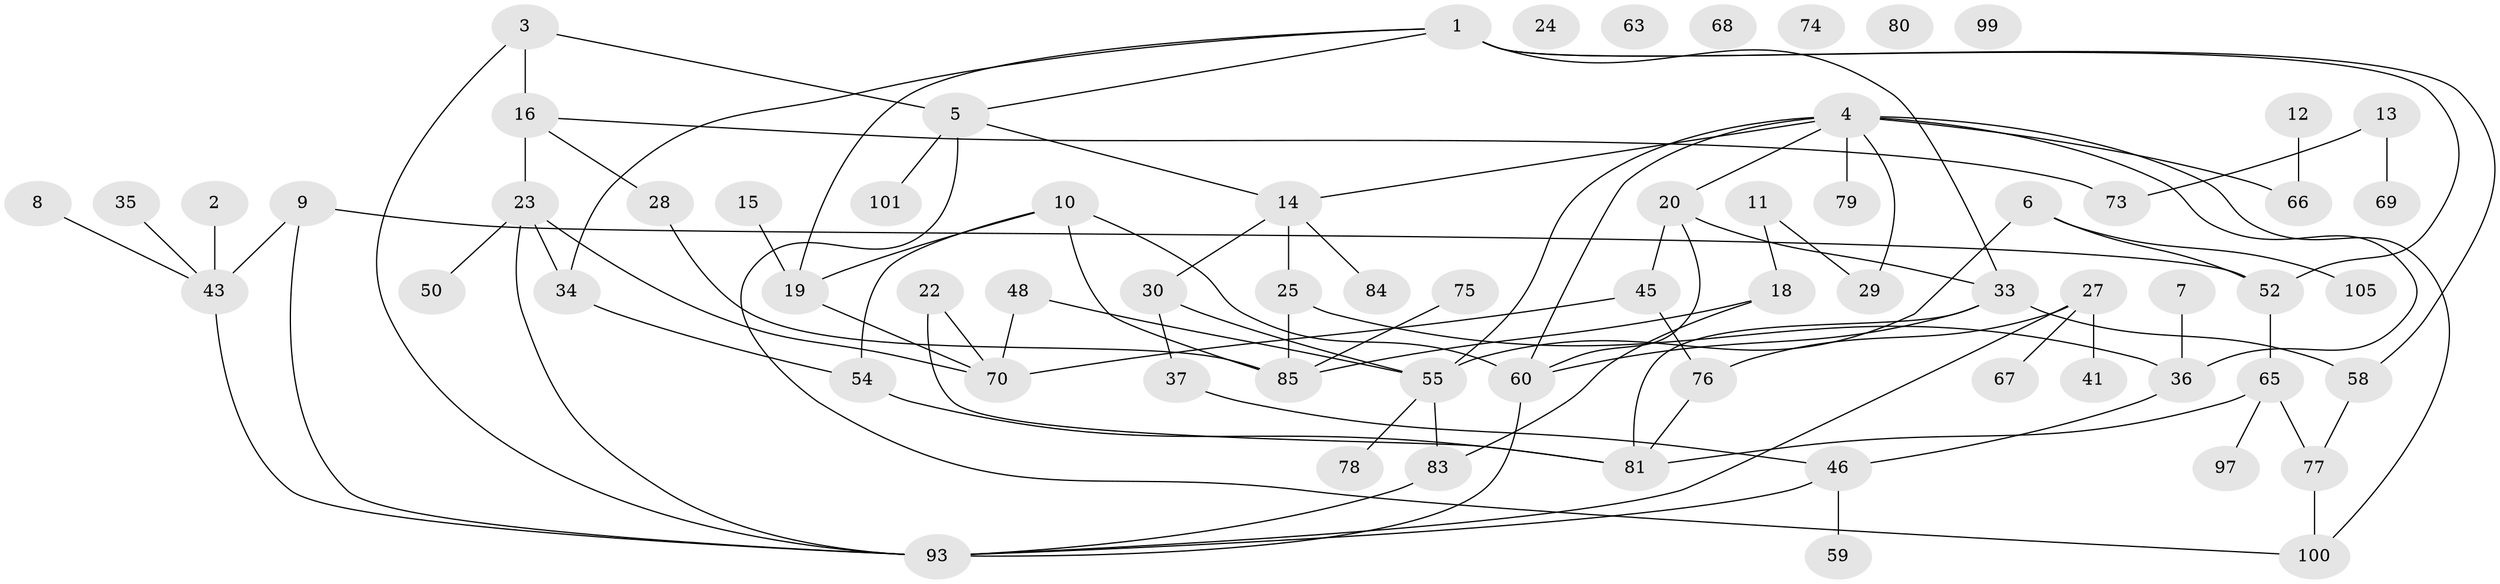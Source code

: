 // Generated by graph-tools (version 1.1) at 2025/23/03/03/25 07:23:28]
// undirected, 69 vertices, 94 edges
graph export_dot {
graph [start="1"]
  node [color=gray90,style=filled];
  1 [super="+47"];
  2;
  3;
  4 [super="+86"];
  5 [super="+61"];
  6 [super="+39"];
  7 [super="+72"];
  8;
  9 [super="+17"];
  10 [super="+51"];
  11 [super="+21"];
  12;
  13 [super="+26"];
  14 [super="+104"];
  15;
  16 [super="+49"];
  18 [super="+38"];
  19 [super="+110"];
  20 [super="+31"];
  22 [super="+53"];
  23 [super="+32"];
  24;
  25;
  27 [super="+40"];
  28;
  29;
  30 [super="+44"];
  33 [super="+57"];
  34 [super="+42"];
  35 [super="+90"];
  36 [super="+89"];
  37;
  41 [super="+94"];
  43 [super="+98"];
  45 [super="+82"];
  46 [super="+102"];
  48 [super="+71"];
  50 [super="+56"];
  52 [super="+62"];
  54 [super="+64"];
  55 [super="+103"];
  58;
  59;
  60 [super="+92"];
  63;
  65 [super="+96"];
  66;
  67;
  68;
  69 [super="+107"];
  70;
  73;
  74;
  75;
  76 [super="+91"];
  77 [super="+108"];
  78;
  79;
  80 [super="+87"];
  81 [super="+88"];
  83 [super="+95"];
  84;
  85 [super="+109"];
  93 [super="+106"];
  97;
  99;
  100;
  101;
  105;
  1 -- 5;
  1 -- 34;
  1 -- 52;
  1 -- 58;
  1 -- 33;
  1 -- 19;
  2 -- 43;
  3 -- 16;
  3 -- 93;
  3 -- 5;
  4 -- 20;
  4 -- 36;
  4 -- 55;
  4 -- 66;
  4 -- 100;
  4 -- 60;
  4 -- 29;
  4 -- 14;
  4 -- 79;
  5 -- 100;
  5 -- 101;
  5 -- 14;
  6 -- 105;
  6 -- 52;
  6 -- 55;
  7 -- 36;
  8 -- 43;
  9 -- 52;
  9 -- 43;
  9 -- 93;
  10 -- 60;
  10 -- 19;
  10 -- 85;
  10 -- 54;
  11 -- 29;
  11 -- 18;
  12 -- 66;
  13 -- 73;
  13 -- 69;
  14 -- 30;
  14 -- 25;
  14 -- 84;
  15 -- 19;
  16 -- 23;
  16 -- 28;
  16 -- 73;
  18 -- 85;
  18 -- 83;
  19 -- 70;
  20 -- 33;
  20 -- 60;
  20 -- 45;
  22 -- 70;
  22 -- 81;
  23 -- 50;
  23 -- 70;
  23 -- 93;
  23 -- 34;
  25 -- 36;
  25 -- 85;
  27 -- 41;
  27 -- 67;
  27 -- 93;
  27 -- 76;
  28 -- 85;
  30 -- 55;
  30 -- 37;
  33 -- 58;
  33 -- 60;
  33 -- 81;
  34 -- 54;
  35 -- 43;
  36 -- 46;
  37 -- 46;
  43 -- 93;
  45 -- 70;
  45 -- 76;
  46 -- 59;
  46 -- 93;
  48 -- 55;
  48 -- 70;
  52 -- 65;
  54 -- 81;
  55 -- 78;
  55 -- 83;
  58 -- 77;
  60 -- 93;
  65 -- 77 [weight=2];
  65 -- 97;
  65 -- 81;
  75 -- 85;
  76 -- 81;
  77 -- 100;
  83 -- 93;
}
